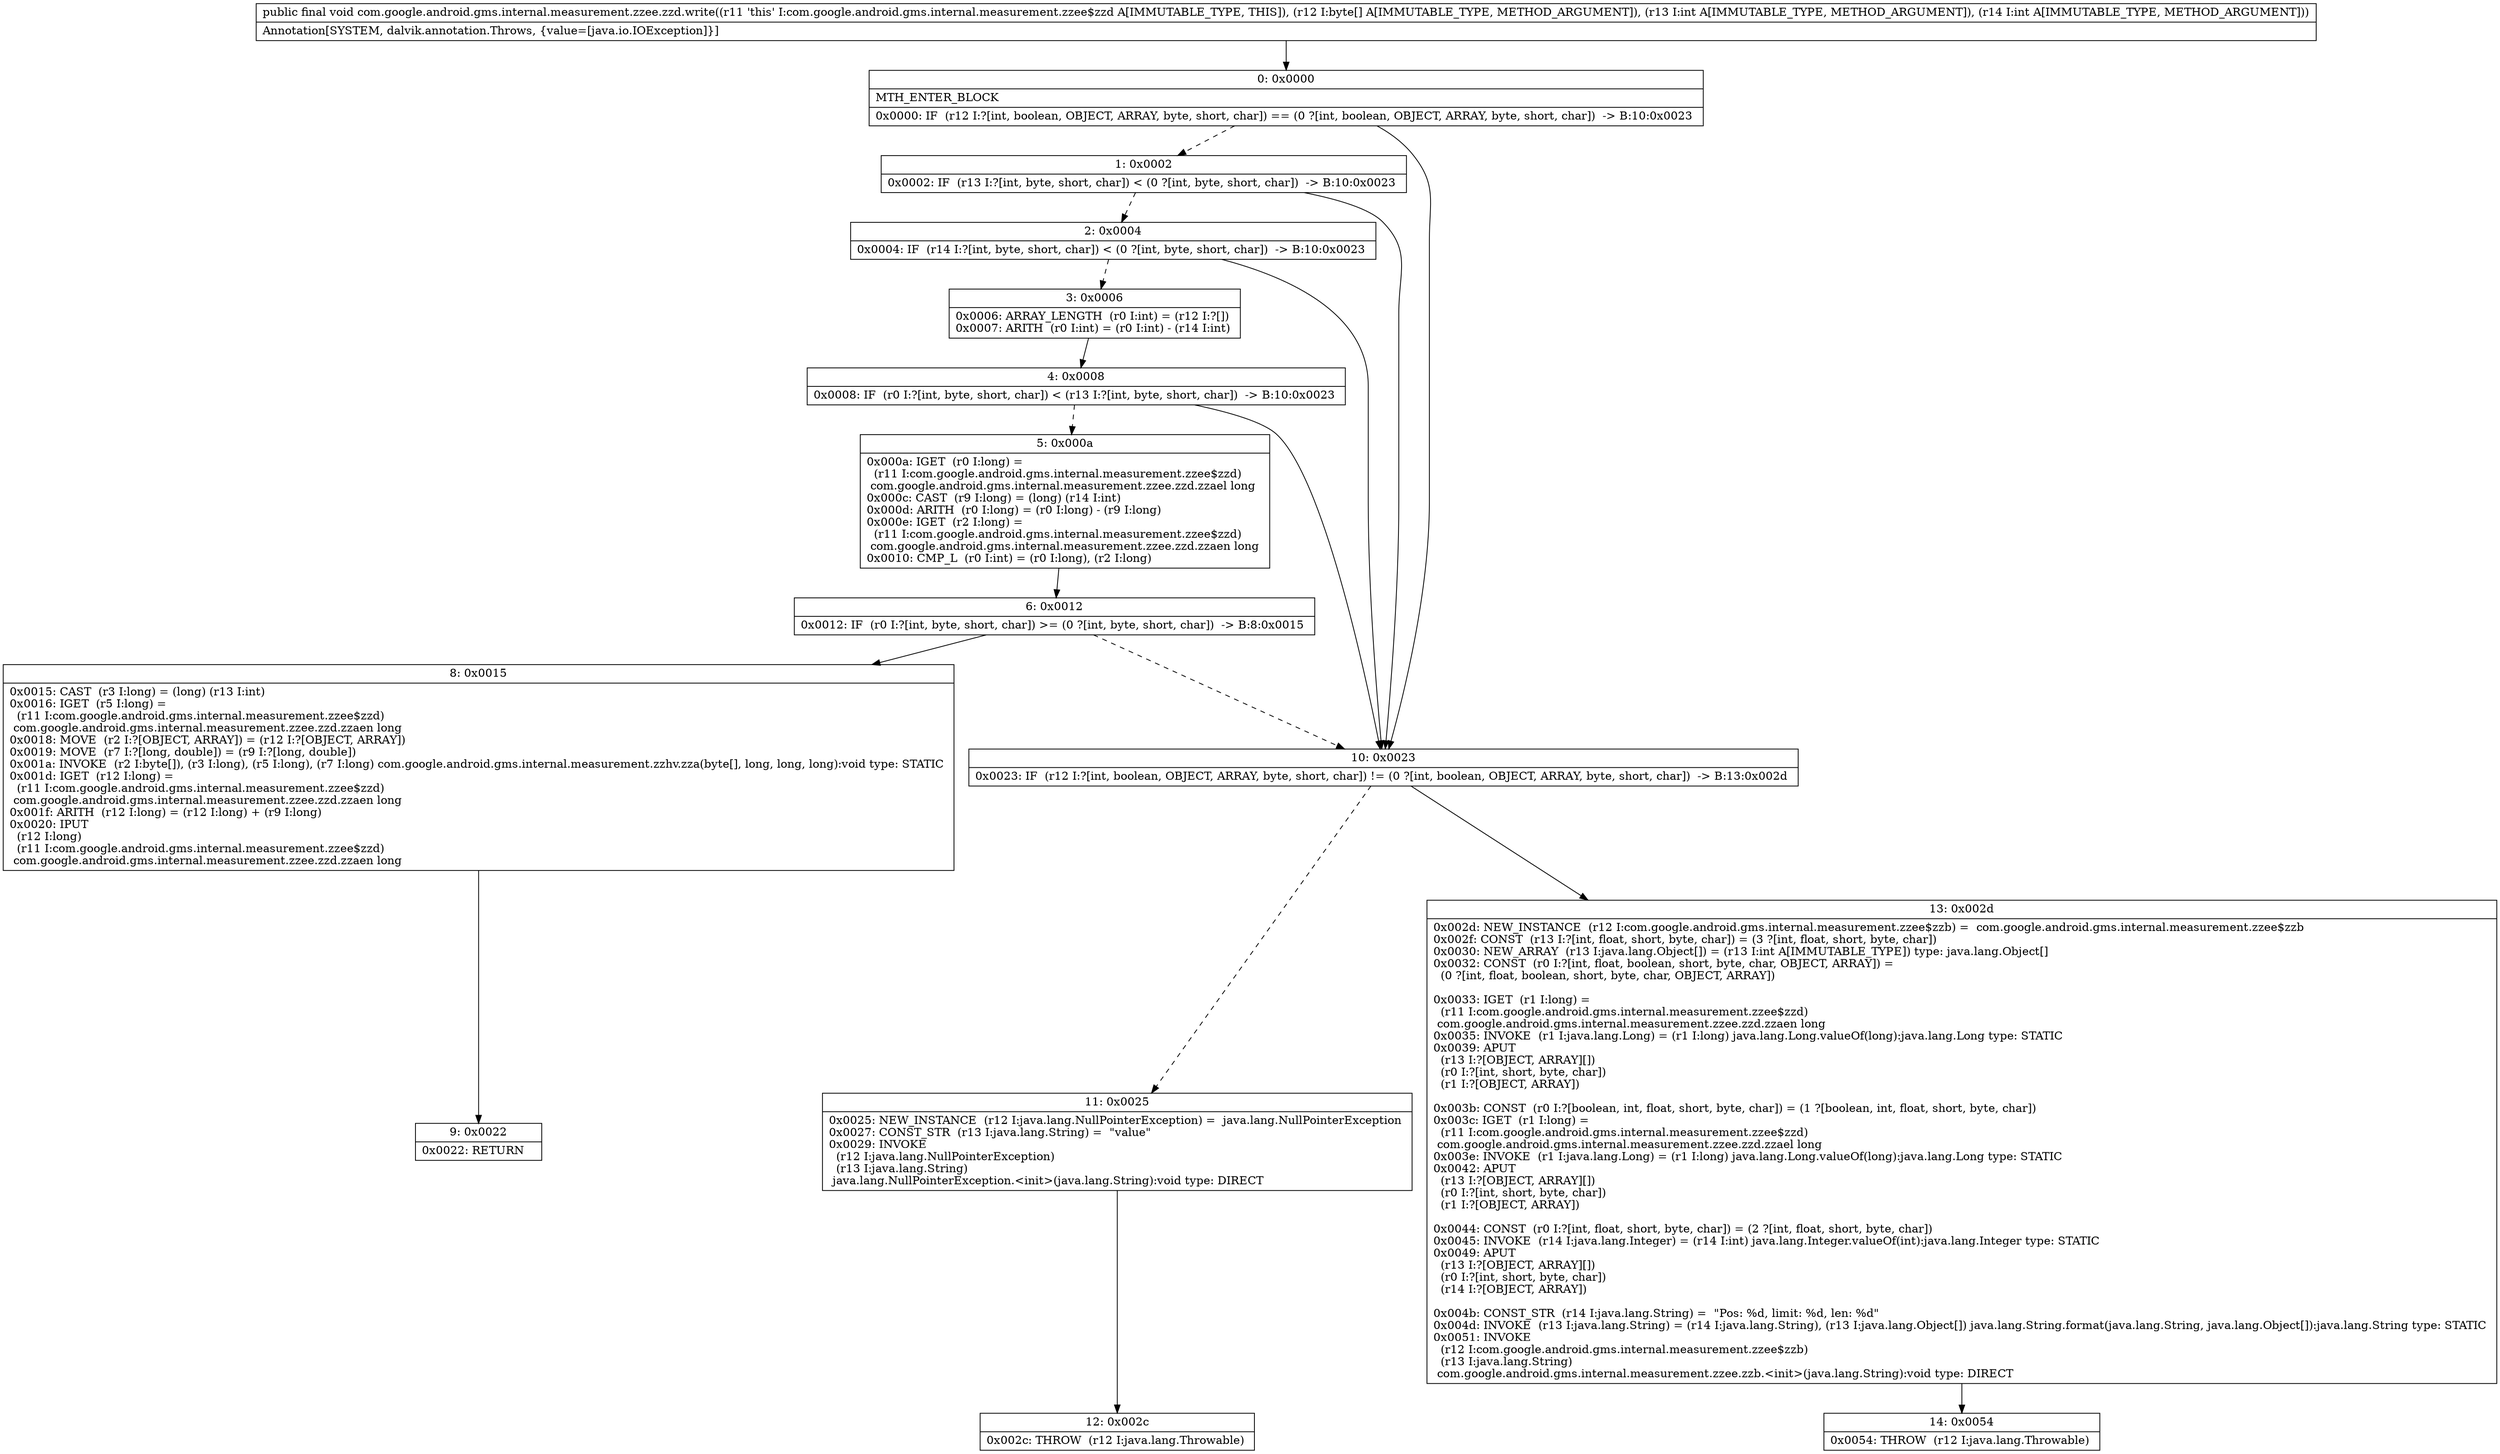digraph "CFG forcom.google.android.gms.internal.measurement.zzee.zzd.write([BII)V" {
Node_0 [shape=record,label="{0\:\ 0x0000|MTH_ENTER_BLOCK\l|0x0000: IF  (r12 I:?[int, boolean, OBJECT, ARRAY, byte, short, char]) == (0 ?[int, boolean, OBJECT, ARRAY, byte, short, char])  \-\> B:10:0x0023 \l}"];
Node_1 [shape=record,label="{1\:\ 0x0002|0x0002: IF  (r13 I:?[int, byte, short, char]) \< (0 ?[int, byte, short, char])  \-\> B:10:0x0023 \l}"];
Node_2 [shape=record,label="{2\:\ 0x0004|0x0004: IF  (r14 I:?[int, byte, short, char]) \< (0 ?[int, byte, short, char])  \-\> B:10:0x0023 \l}"];
Node_3 [shape=record,label="{3\:\ 0x0006|0x0006: ARRAY_LENGTH  (r0 I:int) = (r12 I:?[]) \l0x0007: ARITH  (r0 I:int) = (r0 I:int) \- (r14 I:int) \l}"];
Node_4 [shape=record,label="{4\:\ 0x0008|0x0008: IF  (r0 I:?[int, byte, short, char]) \< (r13 I:?[int, byte, short, char])  \-\> B:10:0x0023 \l}"];
Node_5 [shape=record,label="{5\:\ 0x000a|0x000a: IGET  (r0 I:long) = \l  (r11 I:com.google.android.gms.internal.measurement.zzee$zzd)\l com.google.android.gms.internal.measurement.zzee.zzd.zzael long \l0x000c: CAST  (r9 I:long) = (long) (r14 I:int) \l0x000d: ARITH  (r0 I:long) = (r0 I:long) \- (r9 I:long) \l0x000e: IGET  (r2 I:long) = \l  (r11 I:com.google.android.gms.internal.measurement.zzee$zzd)\l com.google.android.gms.internal.measurement.zzee.zzd.zzaen long \l0x0010: CMP_L  (r0 I:int) = (r0 I:long), (r2 I:long) \l}"];
Node_6 [shape=record,label="{6\:\ 0x0012|0x0012: IF  (r0 I:?[int, byte, short, char]) \>= (0 ?[int, byte, short, char])  \-\> B:8:0x0015 \l}"];
Node_8 [shape=record,label="{8\:\ 0x0015|0x0015: CAST  (r3 I:long) = (long) (r13 I:int) \l0x0016: IGET  (r5 I:long) = \l  (r11 I:com.google.android.gms.internal.measurement.zzee$zzd)\l com.google.android.gms.internal.measurement.zzee.zzd.zzaen long \l0x0018: MOVE  (r2 I:?[OBJECT, ARRAY]) = (r12 I:?[OBJECT, ARRAY]) \l0x0019: MOVE  (r7 I:?[long, double]) = (r9 I:?[long, double]) \l0x001a: INVOKE  (r2 I:byte[]), (r3 I:long), (r5 I:long), (r7 I:long) com.google.android.gms.internal.measurement.zzhv.zza(byte[], long, long, long):void type: STATIC \l0x001d: IGET  (r12 I:long) = \l  (r11 I:com.google.android.gms.internal.measurement.zzee$zzd)\l com.google.android.gms.internal.measurement.zzee.zzd.zzaen long \l0x001f: ARITH  (r12 I:long) = (r12 I:long) + (r9 I:long) \l0x0020: IPUT  \l  (r12 I:long)\l  (r11 I:com.google.android.gms.internal.measurement.zzee$zzd)\l com.google.android.gms.internal.measurement.zzee.zzd.zzaen long \l}"];
Node_9 [shape=record,label="{9\:\ 0x0022|0x0022: RETURN   \l}"];
Node_10 [shape=record,label="{10\:\ 0x0023|0x0023: IF  (r12 I:?[int, boolean, OBJECT, ARRAY, byte, short, char]) != (0 ?[int, boolean, OBJECT, ARRAY, byte, short, char])  \-\> B:13:0x002d \l}"];
Node_11 [shape=record,label="{11\:\ 0x0025|0x0025: NEW_INSTANCE  (r12 I:java.lang.NullPointerException) =  java.lang.NullPointerException \l0x0027: CONST_STR  (r13 I:java.lang.String) =  \"value\" \l0x0029: INVOKE  \l  (r12 I:java.lang.NullPointerException)\l  (r13 I:java.lang.String)\l java.lang.NullPointerException.\<init\>(java.lang.String):void type: DIRECT \l}"];
Node_12 [shape=record,label="{12\:\ 0x002c|0x002c: THROW  (r12 I:java.lang.Throwable) \l}"];
Node_13 [shape=record,label="{13\:\ 0x002d|0x002d: NEW_INSTANCE  (r12 I:com.google.android.gms.internal.measurement.zzee$zzb) =  com.google.android.gms.internal.measurement.zzee$zzb \l0x002f: CONST  (r13 I:?[int, float, short, byte, char]) = (3 ?[int, float, short, byte, char]) \l0x0030: NEW_ARRAY  (r13 I:java.lang.Object[]) = (r13 I:int A[IMMUTABLE_TYPE]) type: java.lang.Object[] \l0x0032: CONST  (r0 I:?[int, float, boolean, short, byte, char, OBJECT, ARRAY]) = \l  (0 ?[int, float, boolean, short, byte, char, OBJECT, ARRAY])\l \l0x0033: IGET  (r1 I:long) = \l  (r11 I:com.google.android.gms.internal.measurement.zzee$zzd)\l com.google.android.gms.internal.measurement.zzee.zzd.zzaen long \l0x0035: INVOKE  (r1 I:java.lang.Long) = (r1 I:long) java.lang.Long.valueOf(long):java.lang.Long type: STATIC \l0x0039: APUT  \l  (r13 I:?[OBJECT, ARRAY][])\l  (r0 I:?[int, short, byte, char])\l  (r1 I:?[OBJECT, ARRAY])\l \l0x003b: CONST  (r0 I:?[boolean, int, float, short, byte, char]) = (1 ?[boolean, int, float, short, byte, char]) \l0x003c: IGET  (r1 I:long) = \l  (r11 I:com.google.android.gms.internal.measurement.zzee$zzd)\l com.google.android.gms.internal.measurement.zzee.zzd.zzael long \l0x003e: INVOKE  (r1 I:java.lang.Long) = (r1 I:long) java.lang.Long.valueOf(long):java.lang.Long type: STATIC \l0x0042: APUT  \l  (r13 I:?[OBJECT, ARRAY][])\l  (r0 I:?[int, short, byte, char])\l  (r1 I:?[OBJECT, ARRAY])\l \l0x0044: CONST  (r0 I:?[int, float, short, byte, char]) = (2 ?[int, float, short, byte, char]) \l0x0045: INVOKE  (r14 I:java.lang.Integer) = (r14 I:int) java.lang.Integer.valueOf(int):java.lang.Integer type: STATIC \l0x0049: APUT  \l  (r13 I:?[OBJECT, ARRAY][])\l  (r0 I:?[int, short, byte, char])\l  (r14 I:?[OBJECT, ARRAY])\l \l0x004b: CONST_STR  (r14 I:java.lang.String) =  \"Pos: %d, limit: %d, len: %d\" \l0x004d: INVOKE  (r13 I:java.lang.String) = (r14 I:java.lang.String), (r13 I:java.lang.Object[]) java.lang.String.format(java.lang.String, java.lang.Object[]):java.lang.String type: STATIC \l0x0051: INVOKE  \l  (r12 I:com.google.android.gms.internal.measurement.zzee$zzb)\l  (r13 I:java.lang.String)\l com.google.android.gms.internal.measurement.zzee.zzb.\<init\>(java.lang.String):void type: DIRECT \l}"];
Node_14 [shape=record,label="{14\:\ 0x0054|0x0054: THROW  (r12 I:java.lang.Throwable) \l}"];
MethodNode[shape=record,label="{public final void com.google.android.gms.internal.measurement.zzee.zzd.write((r11 'this' I:com.google.android.gms.internal.measurement.zzee$zzd A[IMMUTABLE_TYPE, THIS]), (r12 I:byte[] A[IMMUTABLE_TYPE, METHOD_ARGUMENT]), (r13 I:int A[IMMUTABLE_TYPE, METHOD_ARGUMENT]), (r14 I:int A[IMMUTABLE_TYPE, METHOD_ARGUMENT]))  | Annotation[SYSTEM, dalvik.annotation.Throws, \{value=[java.io.IOException]\}]\l}"];
MethodNode -> Node_0;
Node_0 -> Node_1[style=dashed];
Node_0 -> Node_10;
Node_1 -> Node_2[style=dashed];
Node_1 -> Node_10;
Node_2 -> Node_3[style=dashed];
Node_2 -> Node_10;
Node_3 -> Node_4;
Node_4 -> Node_5[style=dashed];
Node_4 -> Node_10;
Node_5 -> Node_6;
Node_6 -> Node_8;
Node_6 -> Node_10[style=dashed];
Node_8 -> Node_9;
Node_10 -> Node_11[style=dashed];
Node_10 -> Node_13;
Node_11 -> Node_12;
Node_13 -> Node_14;
}

